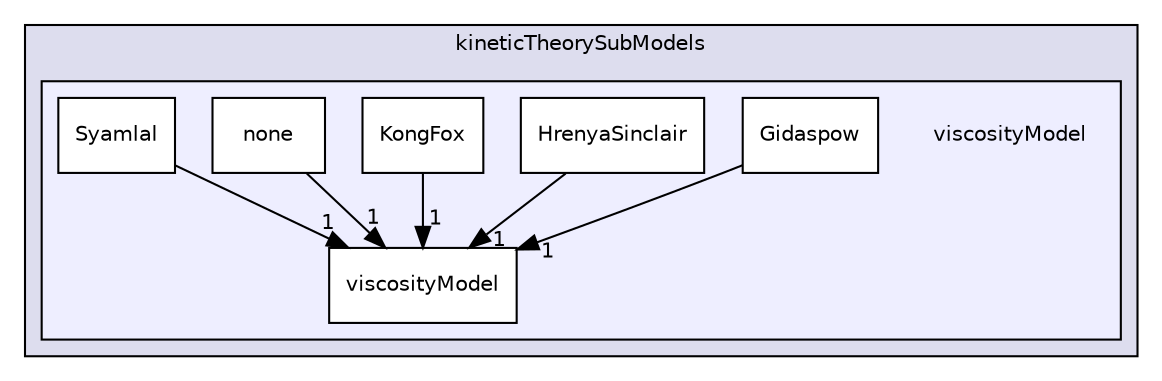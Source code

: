 digraph "viscosityModel" {
  bgcolor=transparent;
  compound=true
  node [ fontsize="10", fontname="Helvetica"];
  edge [ labelfontsize="10", labelfontname="Helvetica"];
  subgraph clusterdir_f981a973cbcfb4102e151acd659ce85e {
    graph [ bgcolor="#ddddee", pencolor="black", label="kineticTheorySubModels" fontname="Helvetica", fontsize="10", URL="dir_f981a973cbcfb4102e151acd659ce85e.html"]
  subgraph clusterdir_9ef38f77c7c11a6b98f44c8c84adf179 {
    graph [ bgcolor="#eeeeff", pencolor="black", label="" URL="dir_9ef38f77c7c11a6b98f44c8c84adf179.html"];
    dir_9ef38f77c7c11a6b98f44c8c84adf179 [shape=plaintext label="viscosityModel"];
    dir_2893daf6e63cbb1ad9ba03a99a4c6859 [shape=box label="Gidaspow" color="black" fillcolor="white" style="filled" URL="dir_2893daf6e63cbb1ad9ba03a99a4c6859.html"];
    dir_554117e09c81d1cbe472abe67df9c505 [shape=box label="HrenyaSinclair" color="black" fillcolor="white" style="filled" URL="dir_554117e09c81d1cbe472abe67df9c505.html"];
    dir_0f49caf66a1008a15157bb9194457edb [shape=box label="KongFox" color="black" fillcolor="white" style="filled" URL="dir_0f49caf66a1008a15157bb9194457edb.html"];
    dir_e774eec74fc4edbe0b74352f1ac1f17d [shape=box label="none" color="black" fillcolor="white" style="filled" URL="dir_e774eec74fc4edbe0b74352f1ac1f17d.html"];
    dir_5a57f4f48c742f9c32c6efc7f186d4bc [shape=box label="Syamlal" color="black" fillcolor="white" style="filled" URL="dir_5a57f4f48c742f9c32c6efc7f186d4bc.html"];
    dir_207df40b43568a2c645d7ab83acdb162 [shape=box label="viscosityModel" color="black" fillcolor="white" style="filled" URL="dir_207df40b43568a2c645d7ab83acdb162.html"];
  }
  }
  dir_0f49caf66a1008a15157bb9194457edb->dir_207df40b43568a2c645d7ab83acdb162 [headlabel="1", labeldistance=1.5 headhref="dir_000204_000266.html"];
  dir_5a57f4f48c742f9c32c6efc7f186d4bc->dir_207df40b43568a2c645d7ab83acdb162 [headlabel="1", labeldistance=1.5 headhref="dir_000350_000266.html"];
  dir_e774eec74fc4edbe0b74352f1ac1f17d->dir_207df40b43568a2c645d7ab83acdb162 [headlabel="1", labeldistance=1.5 headhref="dir_000282_000266.html"];
  dir_554117e09c81d1cbe472abe67df9c505->dir_207df40b43568a2c645d7ab83acdb162 [headlabel="1", labeldistance=1.5 headhref="dir_000185_000266.html"];
  dir_2893daf6e63cbb1ad9ba03a99a4c6859->dir_207df40b43568a2c645d7ab83acdb162 [headlabel="1", labeldistance=1.5 headhref="dir_000174_000266.html"];
}
